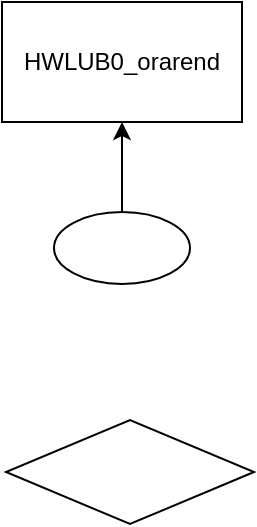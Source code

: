 <mxfile version="26.1.0">
  <diagram name="1 oldal" id="lFBlV9Vm5ARJXL-Uq7Az">
    <mxGraphModel dx="1042" dy="531" grid="0" gridSize="10" guides="1" tooltips="1" connect="1" arrows="1" fold="1" page="1" pageScale="1" pageWidth="827" pageHeight="1169" math="0" shadow="0">
      <root>
        <mxCell id="0" />
        <mxCell id="1" parent="0" />
        <mxCell id="OtHK8d_raCcPBz6skd5R-1" value="HWLUB0_orarend" style="rounded=0;whiteSpace=wrap;html=1;" vertex="1" parent="1">
          <mxGeometry x="354" y="52" width="120" height="60" as="geometry" />
        </mxCell>
        <mxCell id="OtHK8d_raCcPBz6skd5R-2" value="" style="rhombus;whiteSpace=wrap;html=1;rotation=90;" vertex="1" parent="1">
          <mxGeometry x="392" y="225" width="52" height="124" as="geometry" />
        </mxCell>
        <mxCell id="OtHK8d_raCcPBz6skd5R-9" value="" style="ellipse;whiteSpace=wrap;html=1;" vertex="1" parent="1">
          <mxGeometry x="380" y="157" width="68" height="36" as="geometry" />
        </mxCell>
        <mxCell id="OtHK8d_raCcPBz6skd5R-10" value="" style="endArrow=classic;html=1;rounded=0;exitX=0.5;exitY=0;exitDx=0;exitDy=0;entryX=0.5;entryY=1;entryDx=0;entryDy=0;" edge="1" parent="1" source="OtHK8d_raCcPBz6skd5R-9" target="OtHK8d_raCcPBz6skd5R-1">
          <mxGeometry width="50" height="50" relative="1" as="geometry">
            <mxPoint x="387" y="201" as="sourcePoint" />
            <mxPoint x="407" y="120" as="targetPoint" />
          </mxGeometry>
        </mxCell>
      </root>
    </mxGraphModel>
  </diagram>
</mxfile>
